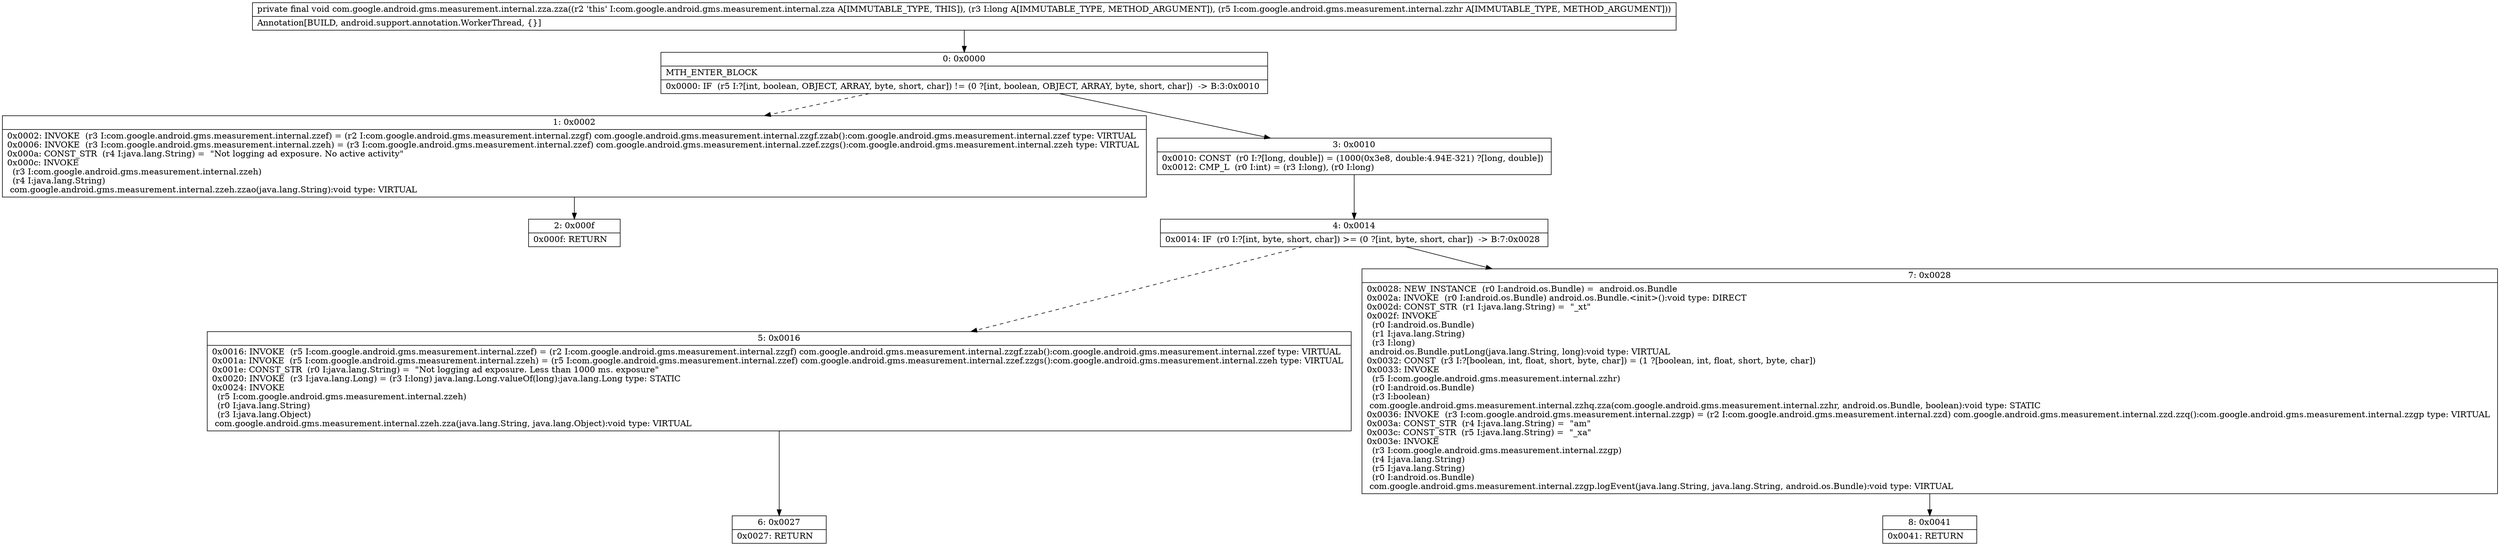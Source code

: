 digraph "CFG forcom.google.android.gms.measurement.internal.zza.zza(JLcom\/google\/android\/gms\/measurement\/internal\/zzhr;)V" {
Node_0 [shape=record,label="{0\:\ 0x0000|MTH_ENTER_BLOCK\l|0x0000: IF  (r5 I:?[int, boolean, OBJECT, ARRAY, byte, short, char]) != (0 ?[int, boolean, OBJECT, ARRAY, byte, short, char])  \-\> B:3:0x0010 \l}"];
Node_1 [shape=record,label="{1\:\ 0x0002|0x0002: INVOKE  (r3 I:com.google.android.gms.measurement.internal.zzef) = (r2 I:com.google.android.gms.measurement.internal.zzgf) com.google.android.gms.measurement.internal.zzgf.zzab():com.google.android.gms.measurement.internal.zzef type: VIRTUAL \l0x0006: INVOKE  (r3 I:com.google.android.gms.measurement.internal.zzeh) = (r3 I:com.google.android.gms.measurement.internal.zzef) com.google.android.gms.measurement.internal.zzef.zzgs():com.google.android.gms.measurement.internal.zzeh type: VIRTUAL \l0x000a: CONST_STR  (r4 I:java.lang.String) =  \"Not logging ad exposure. No active activity\" \l0x000c: INVOKE  \l  (r3 I:com.google.android.gms.measurement.internal.zzeh)\l  (r4 I:java.lang.String)\l com.google.android.gms.measurement.internal.zzeh.zzao(java.lang.String):void type: VIRTUAL \l}"];
Node_2 [shape=record,label="{2\:\ 0x000f|0x000f: RETURN   \l}"];
Node_3 [shape=record,label="{3\:\ 0x0010|0x0010: CONST  (r0 I:?[long, double]) = (1000(0x3e8, double:4.94E\-321) ?[long, double]) \l0x0012: CMP_L  (r0 I:int) = (r3 I:long), (r0 I:long) \l}"];
Node_4 [shape=record,label="{4\:\ 0x0014|0x0014: IF  (r0 I:?[int, byte, short, char]) \>= (0 ?[int, byte, short, char])  \-\> B:7:0x0028 \l}"];
Node_5 [shape=record,label="{5\:\ 0x0016|0x0016: INVOKE  (r5 I:com.google.android.gms.measurement.internal.zzef) = (r2 I:com.google.android.gms.measurement.internal.zzgf) com.google.android.gms.measurement.internal.zzgf.zzab():com.google.android.gms.measurement.internal.zzef type: VIRTUAL \l0x001a: INVOKE  (r5 I:com.google.android.gms.measurement.internal.zzeh) = (r5 I:com.google.android.gms.measurement.internal.zzef) com.google.android.gms.measurement.internal.zzef.zzgs():com.google.android.gms.measurement.internal.zzeh type: VIRTUAL \l0x001e: CONST_STR  (r0 I:java.lang.String) =  \"Not logging ad exposure. Less than 1000 ms. exposure\" \l0x0020: INVOKE  (r3 I:java.lang.Long) = (r3 I:long) java.lang.Long.valueOf(long):java.lang.Long type: STATIC \l0x0024: INVOKE  \l  (r5 I:com.google.android.gms.measurement.internal.zzeh)\l  (r0 I:java.lang.String)\l  (r3 I:java.lang.Object)\l com.google.android.gms.measurement.internal.zzeh.zza(java.lang.String, java.lang.Object):void type: VIRTUAL \l}"];
Node_6 [shape=record,label="{6\:\ 0x0027|0x0027: RETURN   \l}"];
Node_7 [shape=record,label="{7\:\ 0x0028|0x0028: NEW_INSTANCE  (r0 I:android.os.Bundle) =  android.os.Bundle \l0x002a: INVOKE  (r0 I:android.os.Bundle) android.os.Bundle.\<init\>():void type: DIRECT \l0x002d: CONST_STR  (r1 I:java.lang.String) =  \"_xt\" \l0x002f: INVOKE  \l  (r0 I:android.os.Bundle)\l  (r1 I:java.lang.String)\l  (r3 I:long)\l android.os.Bundle.putLong(java.lang.String, long):void type: VIRTUAL \l0x0032: CONST  (r3 I:?[boolean, int, float, short, byte, char]) = (1 ?[boolean, int, float, short, byte, char]) \l0x0033: INVOKE  \l  (r5 I:com.google.android.gms.measurement.internal.zzhr)\l  (r0 I:android.os.Bundle)\l  (r3 I:boolean)\l com.google.android.gms.measurement.internal.zzhq.zza(com.google.android.gms.measurement.internal.zzhr, android.os.Bundle, boolean):void type: STATIC \l0x0036: INVOKE  (r3 I:com.google.android.gms.measurement.internal.zzgp) = (r2 I:com.google.android.gms.measurement.internal.zzd) com.google.android.gms.measurement.internal.zzd.zzq():com.google.android.gms.measurement.internal.zzgp type: VIRTUAL \l0x003a: CONST_STR  (r4 I:java.lang.String) =  \"am\" \l0x003c: CONST_STR  (r5 I:java.lang.String) =  \"_xa\" \l0x003e: INVOKE  \l  (r3 I:com.google.android.gms.measurement.internal.zzgp)\l  (r4 I:java.lang.String)\l  (r5 I:java.lang.String)\l  (r0 I:android.os.Bundle)\l com.google.android.gms.measurement.internal.zzgp.logEvent(java.lang.String, java.lang.String, android.os.Bundle):void type: VIRTUAL \l}"];
Node_8 [shape=record,label="{8\:\ 0x0041|0x0041: RETURN   \l}"];
MethodNode[shape=record,label="{private final void com.google.android.gms.measurement.internal.zza.zza((r2 'this' I:com.google.android.gms.measurement.internal.zza A[IMMUTABLE_TYPE, THIS]), (r3 I:long A[IMMUTABLE_TYPE, METHOD_ARGUMENT]), (r5 I:com.google.android.gms.measurement.internal.zzhr A[IMMUTABLE_TYPE, METHOD_ARGUMENT]))  | Annotation[BUILD, android.support.annotation.WorkerThread, \{\}]\l}"];
MethodNode -> Node_0;
Node_0 -> Node_1[style=dashed];
Node_0 -> Node_3;
Node_1 -> Node_2;
Node_3 -> Node_4;
Node_4 -> Node_5[style=dashed];
Node_4 -> Node_7;
Node_5 -> Node_6;
Node_7 -> Node_8;
}

